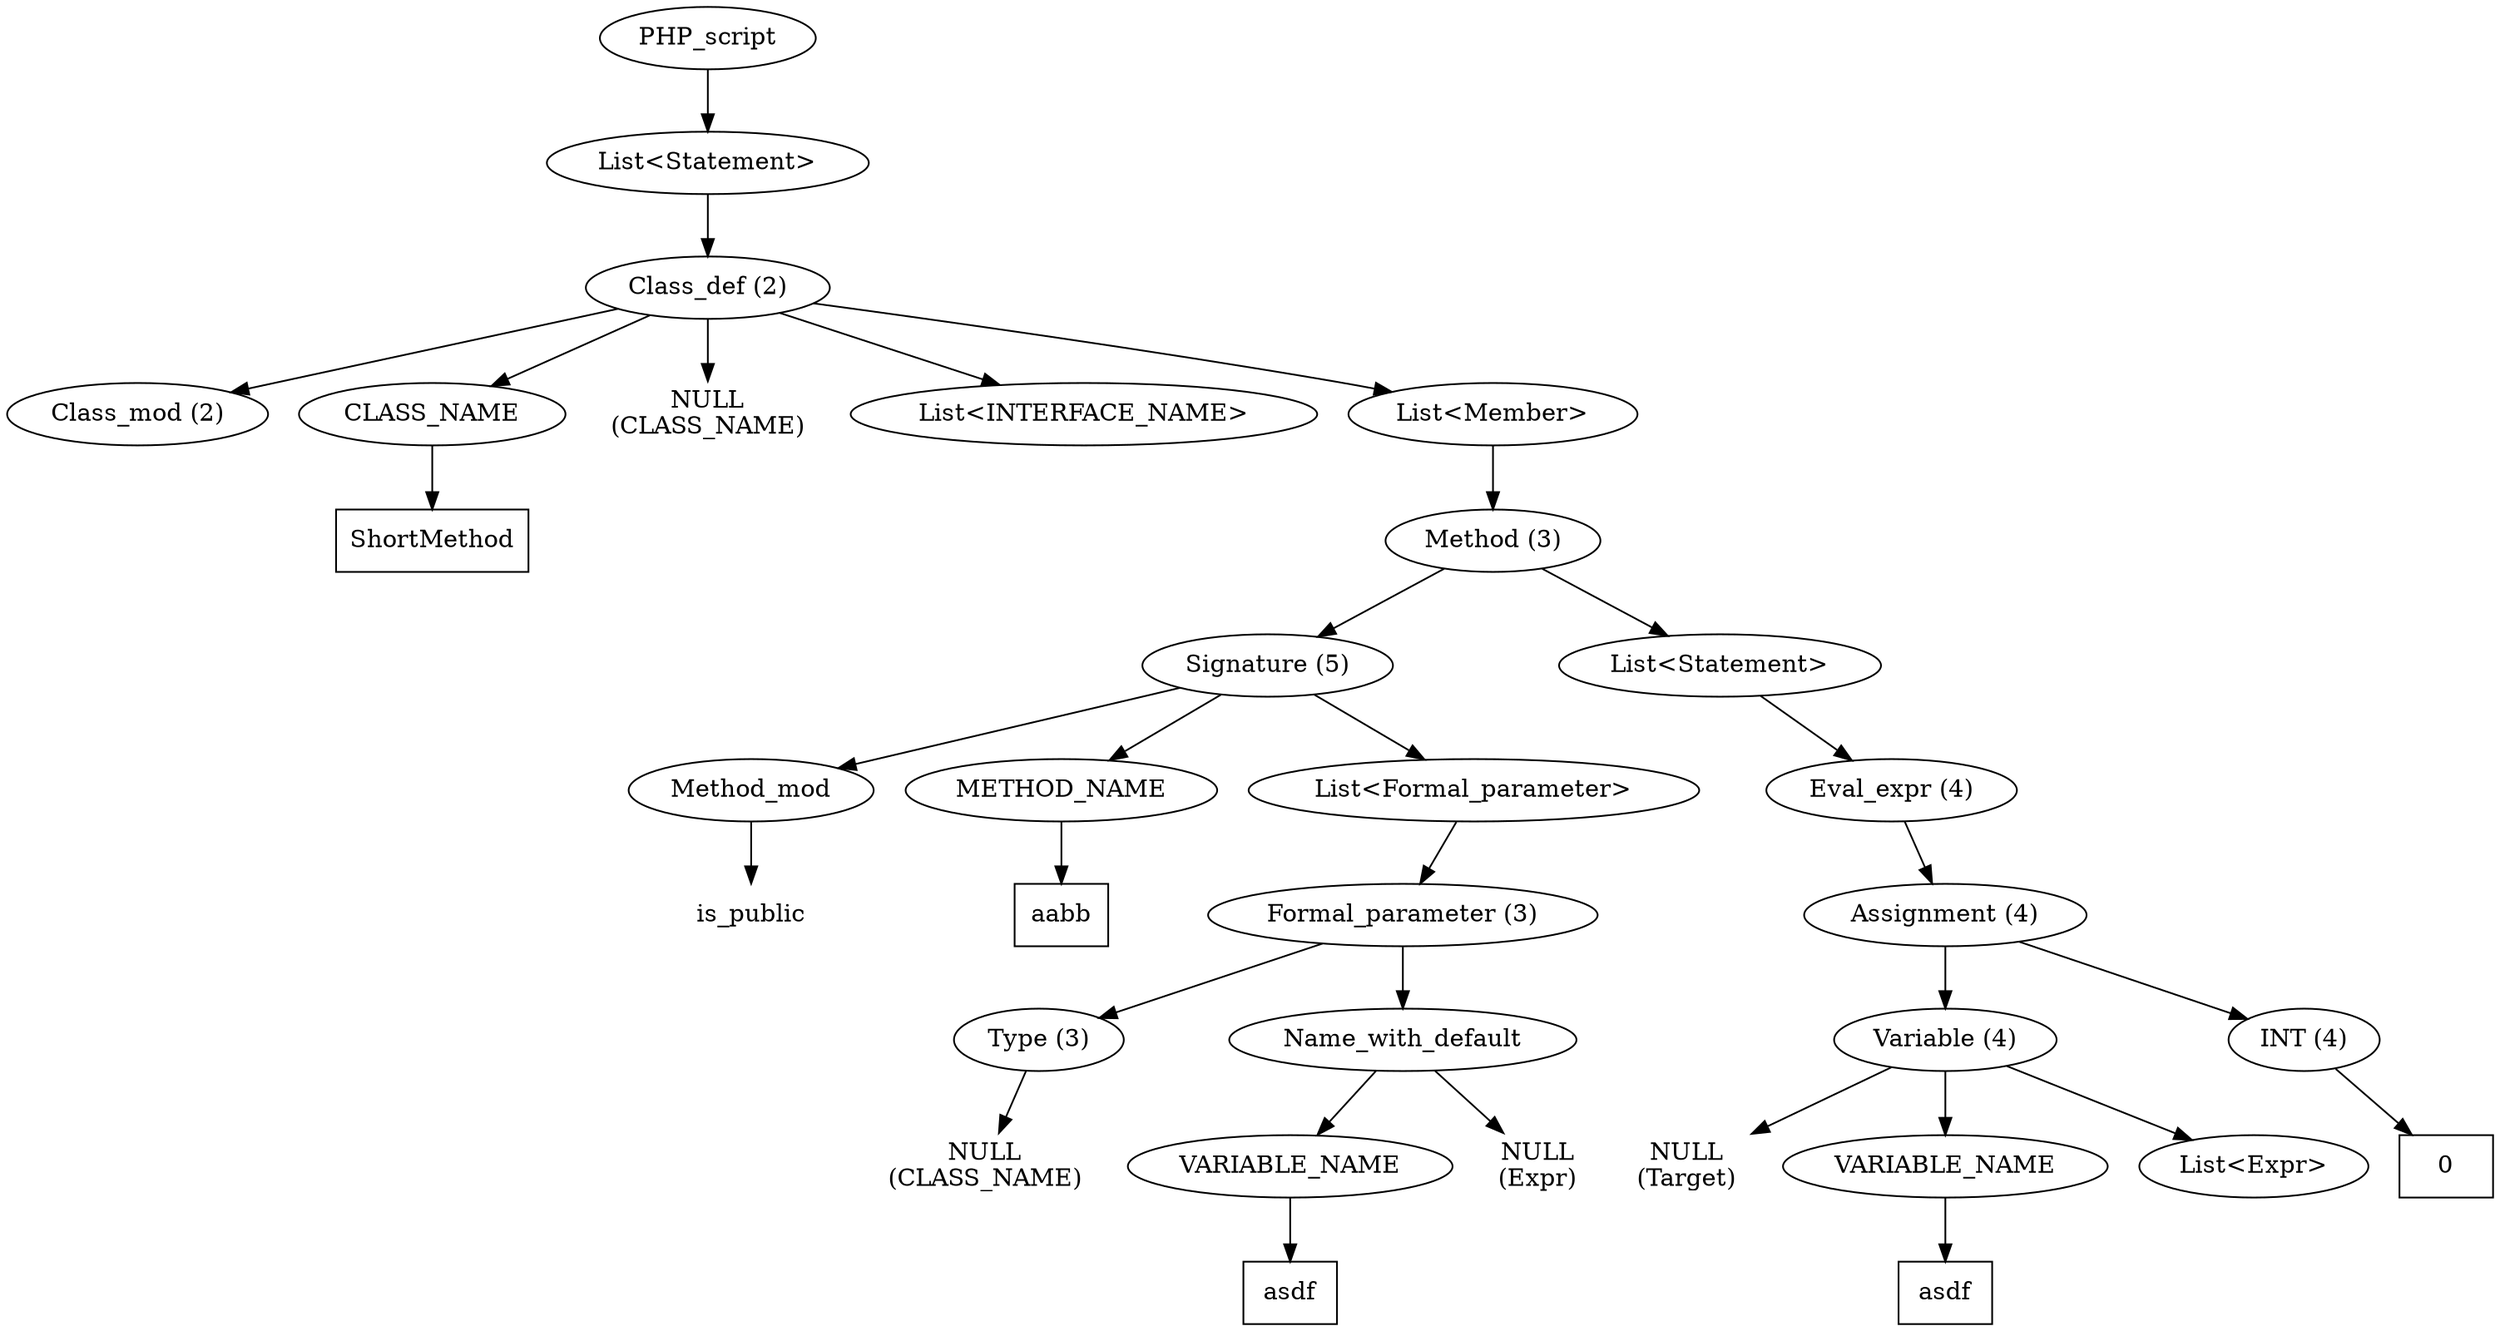 /*
 * AST in dot format generated by phc -- the PHP compiler
 */

digraph AST {
ordering=out;
node_0 [label="PHP_script"];
node_1 [label="List<Statement>"];
node_0 -> node_1;
node_2 [label="Class_def (2)"];
node_1 -> node_2;
node_3 [label="Class_mod (2)"];
node_2 -> node_3;
node_4 [label="CLASS_NAME"];
node_2 -> node_4;
node_5 [label="ShortMethod", shape=box]
node_4 -> node_5;
node_6 [label="NULL\n(CLASS_NAME)", shape=plaintext]
node_2 -> node_6;
node_7 [label="List<INTERFACE_NAME>"];
node_2 -> node_7;
node_8 [label="List<Member>"];
node_2 -> node_8;
node_9 [label="Method (3)"];
node_8 -> node_9;
node_10 [label="Signature (5)"];
node_9 -> node_10;
node_11 [label="Method_mod"];
node_10 -> node_11;
node_12 [label="is_public", shape=plaintext]
node_11 -> node_12;
node_13 [label="METHOD_NAME"];
node_10 -> node_13;
node_14 [label="aabb", shape=box]
node_13 -> node_14;
node_15 [label="List<Formal_parameter>"];
node_10 -> node_15;
node_16 [label="Formal_parameter (3)"];
node_15 -> node_16;
node_17 [label="Type (3)"];
node_16 -> node_17;
node_18 [label="NULL\n(CLASS_NAME)", shape=plaintext]
node_17 -> node_18;
node_19 [label="Name_with_default"];
node_16 -> node_19;
node_20 [label="VARIABLE_NAME"];
node_19 -> node_20;
node_21 [label="asdf", shape=box]
node_20 -> node_21;
node_22 [label="NULL\n(Expr)", shape=plaintext]
node_19 -> node_22;
node_23 [label="List<Statement>"];
node_9 -> node_23;
node_24 [label="Eval_expr (4)"];
node_23 -> node_24;
node_25 [label="Assignment (4)"];
node_24 -> node_25;
node_26 [label="Variable (4)"];
node_25 -> node_26;
node_27 [label="NULL\n(Target)", shape=plaintext]
node_26 -> node_27;
node_28 [label="VARIABLE_NAME"];
node_26 -> node_28;
node_29 [label="asdf", shape=box]
node_28 -> node_29;
node_30 [label="List<Expr>"];
node_26 -> node_30;
node_31 [label="INT (4)"];
node_25 -> node_31;
node_32 [label="0", shape=box]
node_31 -> node_32;
}